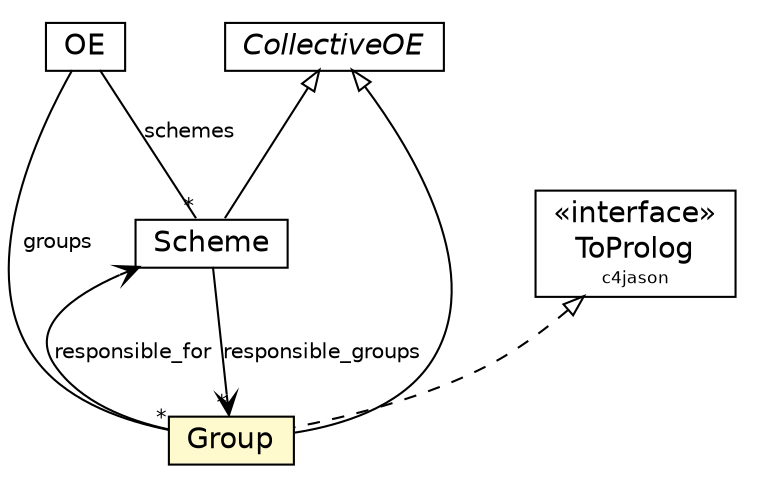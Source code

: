 #!/usr/local/bin/dot
#
# Class diagram 
# Generated by UMLGraph version 5.1 (http://www.umlgraph.org/)
#

digraph G {
	edge [fontname="Helvetica",fontsize=10,labelfontname="Helvetica",labelfontsize=10];
	node [fontname="Helvetica",fontsize=10,shape=plaintext];
	nodesep=0.25;
	ranksep=0.5;
	// ora4mas.nopl.oe.Scheme
	c12241 [label=<<table title="ora4mas.nopl.oe.Scheme" border="0" cellborder="1" cellspacing="0" cellpadding="2" port="p" href="./Scheme.html">
		<tr><td><table border="0" cellspacing="0" cellpadding="1">
<tr><td align="center" balign="center"> Scheme </td></tr>
		</table></td></tr>
		</table>>, fontname="Helvetica", fontcolor="black", fontsize=14.0];
	// ora4mas.nopl.oe.OE
	c12244 [label=<<table title="ora4mas.nopl.oe.OE" border="0" cellborder="1" cellspacing="0" cellpadding="2" port="p" href="./OE.html">
		<tr><td><table border="0" cellspacing="0" cellpadding="1">
<tr><td align="center" balign="center"> OE </td></tr>
		</table></td></tr>
		</table>>, fontname="Helvetica", fontcolor="black", fontsize=14.0];
	// ora4mas.nopl.oe.Group
	c12245 [label=<<table title="ora4mas.nopl.oe.Group" border="0" cellborder="1" cellspacing="0" cellpadding="2" port="p" bgcolor="lemonChiffon" href="./Group.html">
		<tr><td><table border="0" cellspacing="0" cellpadding="1">
<tr><td align="center" balign="center"> Group </td></tr>
		</table></td></tr>
		</table>>, fontname="Helvetica", fontcolor="black", fontsize=14.0];
	// ora4mas.nopl.oe.CollectiveOE
	c12246 [label=<<table title="ora4mas.nopl.oe.CollectiveOE" border="0" cellborder="1" cellspacing="0" cellpadding="2" port="p" href="./CollectiveOE.html">
		<tr><td><table border="0" cellspacing="0" cellpadding="1">
<tr><td align="center" balign="center"><font face="Helvetica-Oblique"> CollectiveOE </font></td></tr>
		</table></td></tr>
		</table>>, fontname="Helvetica", fontcolor="black", fontsize=14.0];
	//ora4mas.nopl.oe.Scheme extends ora4mas.nopl.oe.CollectiveOE
	c12246:p -> c12241:p [dir=back,arrowtail=empty];
	// ora4mas.nopl.oe.Scheme NAVASSOC ora4mas.nopl.oe.Group
	c12241:p -> c12245:p [taillabel="", label="responsible_groups", headlabel="*", fontname="Helvetica", fontcolor="black", fontsize=10.0, color="black", arrowhead=open];
	// ora4mas.nopl.oe.OE COMPOSED ora4mas.nopl.oe.Group
	c12244:p -> c12245:p [taillabel="", label="groups", headlabel="*", fontname="Helvetica", fontcolor="black", fontsize=10.0, color="black", arrowhead=none, arrowtail=diamond];
	// ora4mas.nopl.oe.OE COMPOSED ora4mas.nopl.oe.Scheme
	c12244:p -> c12241:p [taillabel="", label="schemes", headlabel="*", fontname="Helvetica", fontcolor="black", fontsize=10.0, color="black", arrowhead=none, arrowtail=diamond];
	//ora4mas.nopl.oe.Group extends ora4mas.nopl.oe.CollectiveOE
	c12246:p -> c12245:p [dir=back,arrowtail=empty];
	//ora4mas.nopl.oe.Group implements c4jason.ToProlog
	c12259:p -> c12245:p [dir=back,arrowtail=empty,style=dashed];
	// ora4mas.nopl.oe.Group NAVASSOC ora4mas.nopl.oe.Scheme
	c12245:p -> c12241:p [taillabel="", label="responsible_for", headlabel="", fontname="Helvetica", fontcolor="black", fontsize=10.0, color="black", arrowhead=open];
	// c4jason.ToProlog
	c12259 [label=<<table title="c4jason.ToProlog" border="0" cellborder="1" cellspacing="0" cellpadding="2" port="p" href="http://java.sun.com/j2se/1.4.2/docs/api/c4jason/ToProlog.html">
		<tr><td><table border="0" cellspacing="0" cellpadding="1">
<tr><td align="center" balign="center"> &#171;interface&#187; </td></tr>
<tr><td align="center" balign="center"> ToProlog </td></tr>
<tr><td align="center" balign="center"><font point-size="8.0"> c4jason </font></td></tr>
		</table></td></tr>
		</table>>, fontname="Helvetica", fontcolor="black", fontsize=14.0];
}

